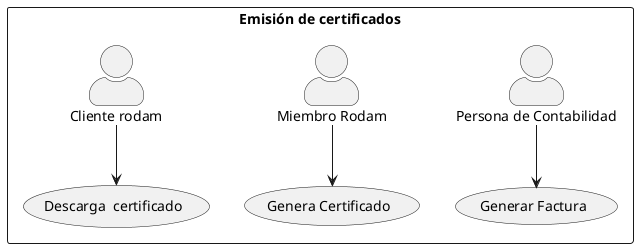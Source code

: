 @startuml

skinparam actorStyle awesome



rectangle "Emisión de certificados" {
:Persona de Contabilidad: --> (Generar Factura)
:Miembro Rodam: --> (Genera Certificado)
:Cliente rodam: --> (Descarga  certificado)
}



@enduml